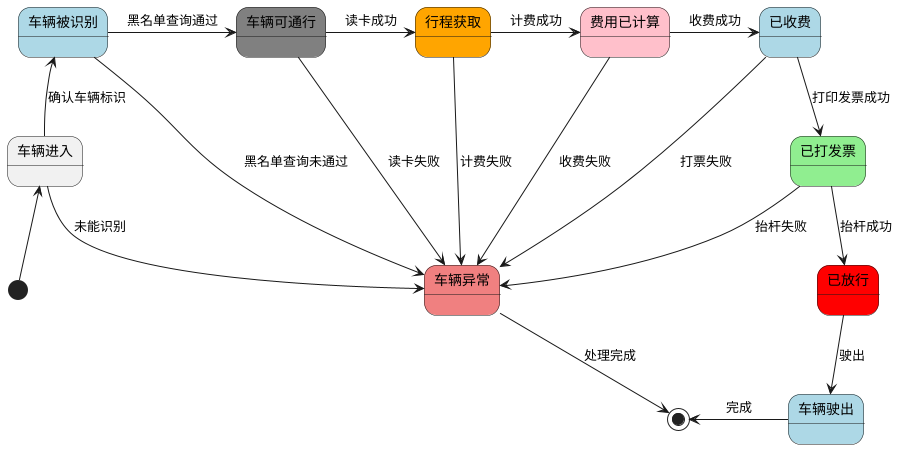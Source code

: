 @startuml mtc-model


state 行程获取 #Orange
state 车辆可通行 #Grey
state 车辆被识别 #LightBlue
state 费用已计算 #Pink
state 已收费 #LightBlue
state 已打发票 #lightGreen
state 已放行 #red
state 车辆驶出 #LightBlue
state 车辆异常 #LightCoral




[*] -up-> 车辆进入
车辆进入 -up-> 车辆被识别 : 确认车辆标识

车辆被识别 -right-> 车辆可通行 : 黑名单查询通过
车辆被识别 -down-> 车辆异常 : 黑名单查询未通过

车辆可通行 -> 行程获取 : 读卡成功

行程获取 -right->  费用已计算 : 计费成功
费用已计算 -right->  已收费 : 收费成功
已收费 -->  已打发票 : 打印发票成功

已打发票 -down->  已放行 : 抬杆成功

已放行 -down-> 车辆驶出 : 驶出

车辆进入 -down-> 车辆异常 : 未能识别
车辆可通行 -down-> 车辆异常 : 读卡失败
行程获取 -down-> 车辆异常 : 计费失败
费用已计算 -down-> 车辆异常 : 收费失败
已收费 -down-> 车辆异常 : 打票失败
已打发票 -down-> 车辆异常 : 抬杆失败

车辆异常 --> [*] : 处理完成
车辆驶出 -left-> [*] : 完成





@enduml